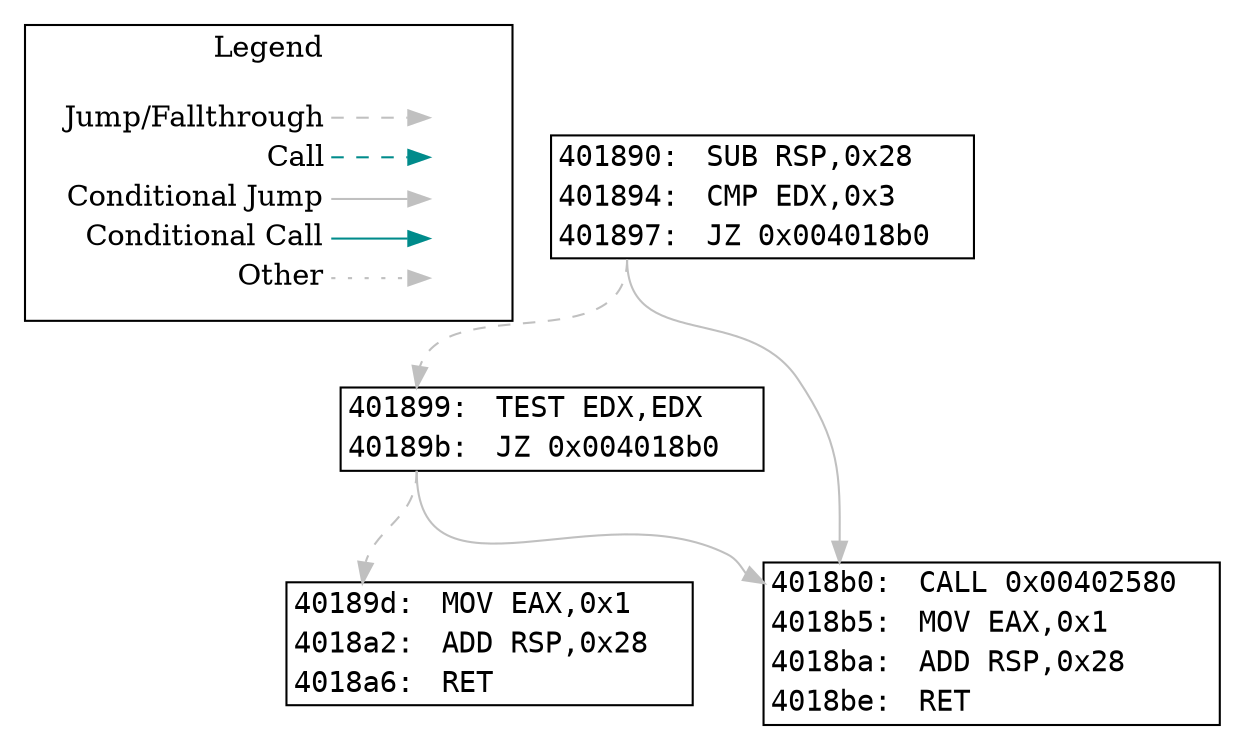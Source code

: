 digraph "func 0x401890" {
  newrank=true;
  // Flow Type Legend
  subgraph cluster_01 { 
    rank=same;
    node [shape=plaintext]
    label = "Legend";
    key [label=<<table border="0" cellpadding="2" cellspacing="0" cellborder="0">
                  <tr><td align="right" port="i1">Jump/Fallthrough</td></tr>
                  <tr><td align="right" port="i2">Call</td></tr>
                  <tr><td align="right" port="i3">Conditional Jump</td></tr>
                  <tr><td align="right" port="i4">Conditional Call</td></tr>
                  <tr><td align="right" port="i5">Other</td></tr>
               </table>>];
    key2 [label=<<table border="0" cellpadding="2" cellspacing="0" cellborder="0">
                   <tr><td port="i1">&nbsp;</td></tr>
                   <tr><td port="i2">&nbsp;</td></tr>
                   <tr><td port="i3">&nbsp;</td></tr>
                   <tr><td port="i4">&nbsp;</td></tr>
                   <tr><td port="i5">&nbsp;</td></tr>
                </table>>];
    key:i1:e -> key2:i1:w [color=gray style=dashed];
    key:i2:e -> key2:i2:w [color=cyan4 style=dashed];
    key:i3:e -> key2:i3:w [color=gray];
    key:i4:e -> key2:i4:w [color=cyan4];
    key:i5:e -> key2:i5:w [color=gray style=dotted];
  }
  bb_401890 [shape=plaintext label=<
    <TABLE BORDER="1" CELLBORDER="0" CELLSPACING="0">
      <TR>
        <TD PORT="insn_401890" ALIGN="RIGHT"><FONT FACE="monospace">401890: </FONT></TD>
        <TD ALIGN="LEFT"><FONT FACE="monospace">SUB RSP,0x28</FONT></TD>
        <TD>&nbsp;&nbsp;&nbsp;</TD> // for spacing
      </TR>
      <TR>
        <TD PORT="insn_401894" ALIGN="RIGHT"><FONT FACE="monospace">401894: </FONT></TD>
        <TD ALIGN="LEFT"><FONT FACE="monospace">CMP EDX,0x3</FONT></TD>
        <TD>&nbsp;&nbsp;&nbsp;</TD> // for spacing
      </TR>
      <TR>
        <TD PORT="insn_401897" ALIGN="RIGHT"><FONT FACE="monospace">401897: </FONT></TD>
        <TD ALIGN="LEFT"><FONT FACE="monospace">JZ 0x004018b0</FONT></TD>
        <TD>&nbsp;&nbsp;&nbsp;</TD> // for spacing
      </TR>
    </TABLE>>];
  bb_401899 [shape=plaintext label=<
    <TABLE BORDER="1" CELLBORDER="0" CELLSPACING="0">
      <TR>
        <TD PORT="insn_401899" ALIGN="RIGHT"><FONT FACE="monospace">401899: </FONT></TD>
        <TD ALIGN="LEFT"><FONT FACE="monospace">TEST EDX,EDX</FONT></TD>
        <TD>&nbsp;&nbsp;&nbsp;</TD> // for spacing
      </TR>
      <TR>
        <TD PORT="insn_40189b" ALIGN="RIGHT"><FONT FACE="monospace">40189b: </FONT></TD>
        <TD ALIGN="LEFT"><FONT FACE="monospace">JZ 0x004018b0</FONT></TD>
        <TD>&nbsp;&nbsp;&nbsp;</TD> // for spacing
      </TR>
    </TABLE>>];
  bb_40189d [shape=plaintext label=<
    <TABLE BORDER="1" CELLBORDER="0" CELLSPACING="0">
      <TR>
        <TD PORT="insn_40189d" ALIGN="RIGHT"><FONT FACE="monospace">40189d: </FONT></TD>
        <TD ALIGN="LEFT"><FONT FACE="monospace">MOV EAX,0x1</FONT></TD>
        <TD>&nbsp;&nbsp;&nbsp;</TD> // for spacing
      </TR>
      <TR>
        <TD PORT="insn_4018a2" ALIGN="RIGHT"><FONT FACE="monospace">4018a2: </FONT></TD>
        <TD ALIGN="LEFT"><FONT FACE="monospace">ADD RSP,0x28</FONT></TD>
        <TD>&nbsp;&nbsp;&nbsp;</TD> // for spacing
      </TR>
      <TR>
        <TD PORT="insn_4018a6" ALIGN="RIGHT"><FONT FACE="monospace">4018a6: </FONT></TD>
        <TD ALIGN="LEFT"><FONT FACE="monospace">RET</FONT></TD>
        <TD>&nbsp;&nbsp;&nbsp;</TD> // for spacing
      </TR>
    </TABLE>>];
  bb_4018b0 [shape=plaintext label=<
    <TABLE BORDER="1" CELLBORDER="0" CELLSPACING="0">
      <TR>
        <TD PORT="insn_4018b0" ALIGN="RIGHT"><FONT FACE="monospace">4018b0: </FONT></TD>
        <TD ALIGN="LEFT"><FONT FACE="monospace">CALL 0x00402580</FONT></TD>
        <TD>&nbsp;&nbsp;&nbsp;</TD> // for spacing
      </TR>
      <TR>
        <TD PORT="insn_4018b5" ALIGN="RIGHT"><FONT FACE="monospace">4018b5: </FONT></TD>
        <TD ALIGN="LEFT"><FONT FACE="monospace">MOV EAX,0x1</FONT></TD>
        <TD>&nbsp;&nbsp;&nbsp;</TD> // for spacing
      </TR>
      <TR>
        <TD PORT="insn_4018ba" ALIGN="RIGHT"><FONT FACE="monospace">4018ba: </FONT></TD>
        <TD ALIGN="LEFT"><FONT FACE="monospace">ADD RSP,0x28</FONT></TD>
        <TD>&nbsp;&nbsp;&nbsp;</TD> // for spacing
      </TR>
      <TR>
        <TD PORT="insn_4018be" ALIGN="RIGHT"><FONT FACE="monospace">4018be: </FONT></TD>
        <TD ALIGN="LEFT"><FONT FACE="monospace">RET</FONT></TD>
        <TD>&nbsp;&nbsp;&nbsp;</TD> // for spacing
      </TR>
    </TABLE>>];
  bb_401899:insn_40189b -> bb_4018b0:insn_4018b0 [color=gray style=solid tooltip="CONDITIONAL_JUMP"];
  bb_401899:insn_40189b -> bb_40189d:insn_40189d [color=gray style=dashed tooltip="FALL_THROUGH"];
  bb_401890:insn_401897 -> bb_4018b0:insn_4018b0 [color=gray style=solid tooltip="CONDITIONAL_JUMP"];
  bb_401890:insn_401897 -> bb_401899:insn_401899 [color=gray style=dashed tooltip="FALL_THROUGH"];
}